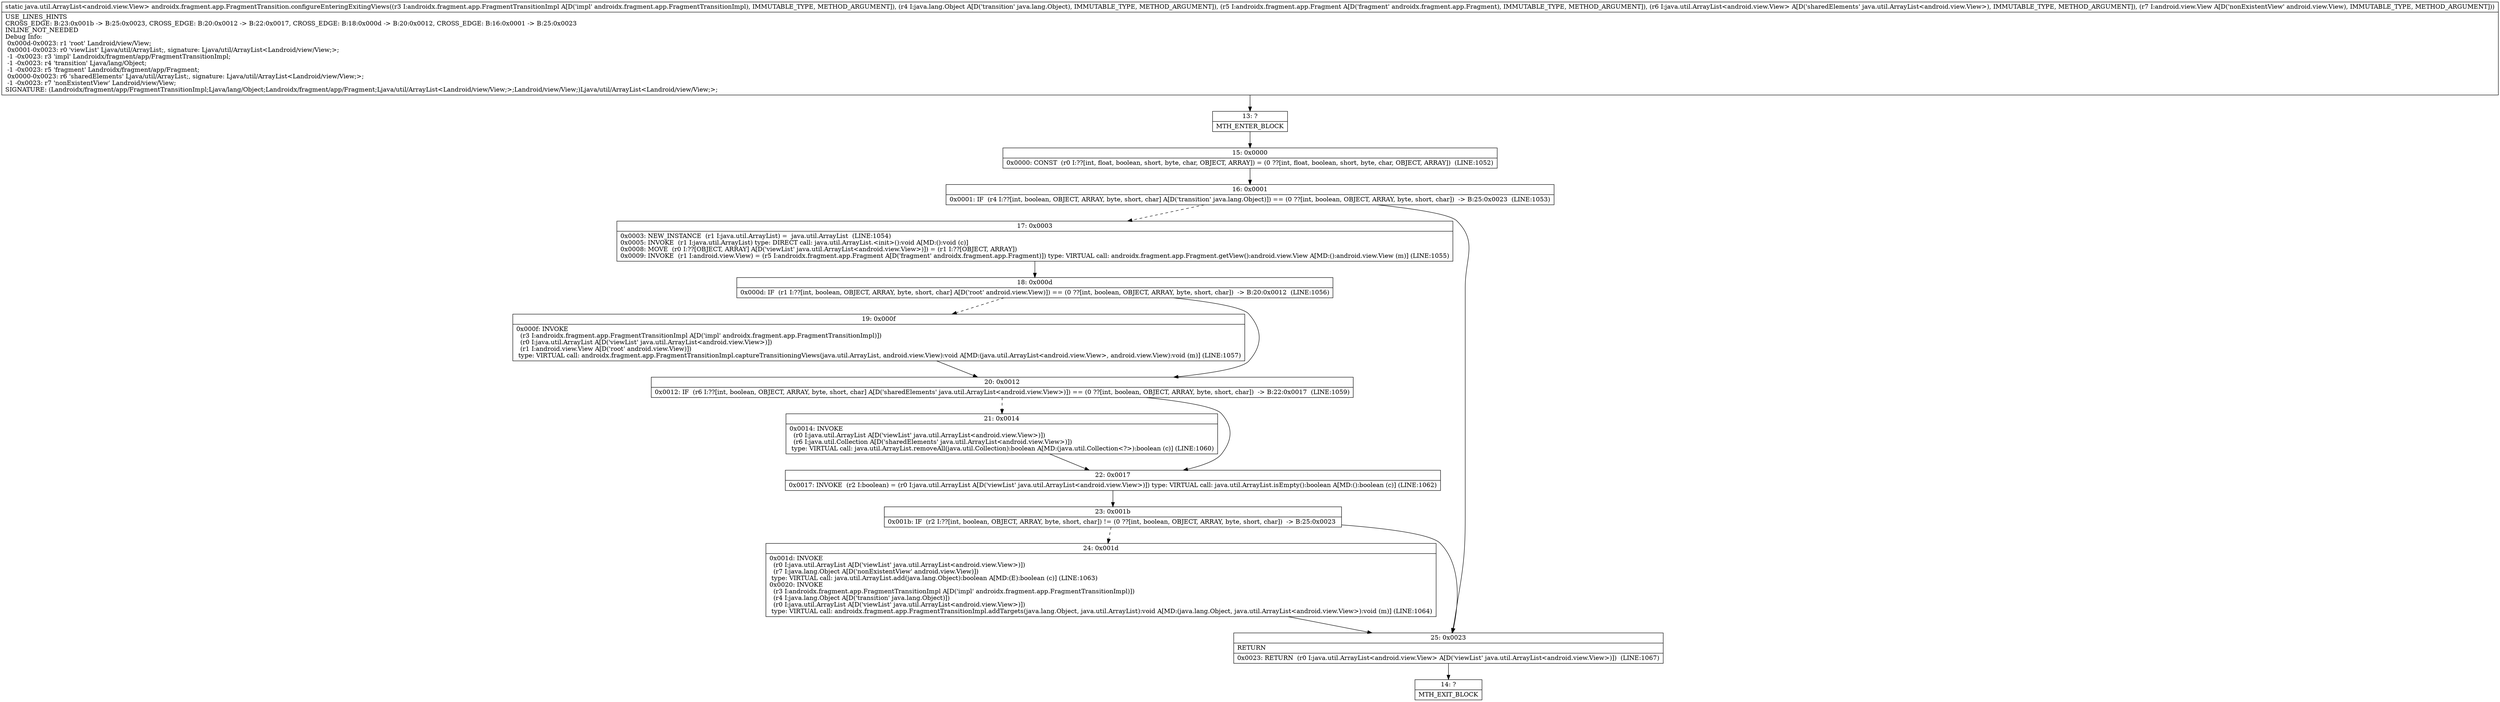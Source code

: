 digraph "CFG forandroidx.fragment.app.FragmentTransition.configureEnteringExitingViews(Landroidx\/fragment\/app\/FragmentTransitionImpl;Ljava\/lang\/Object;Landroidx\/fragment\/app\/Fragment;Ljava\/util\/ArrayList;Landroid\/view\/View;)Ljava\/util\/ArrayList;" {
Node_13 [shape=record,label="{13\:\ ?|MTH_ENTER_BLOCK\l}"];
Node_15 [shape=record,label="{15\:\ 0x0000|0x0000: CONST  (r0 I:??[int, float, boolean, short, byte, char, OBJECT, ARRAY]) = (0 ??[int, float, boolean, short, byte, char, OBJECT, ARRAY])  (LINE:1052)\l}"];
Node_16 [shape=record,label="{16\:\ 0x0001|0x0001: IF  (r4 I:??[int, boolean, OBJECT, ARRAY, byte, short, char] A[D('transition' java.lang.Object)]) == (0 ??[int, boolean, OBJECT, ARRAY, byte, short, char])  \-\> B:25:0x0023  (LINE:1053)\l}"];
Node_17 [shape=record,label="{17\:\ 0x0003|0x0003: NEW_INSTANCE  (r1 I:java.util.ArrayList) =  java.util.ArrayList  (LINE:1054)\l0x0005: INVOKE  (r1 I:java.util.ArrayList) type: DIRECT call: java.util.ArrayList.\<init\>():void A[MD:():void (c)]\l0x0008: MOVE  (r0 I:??[OBJECT, ARRAY] A[D('viewList' java.util.ArrayList\<android.view.View\>)]) = (r1 I:??[OBJECT, ARRAY]) \l0x0009: INVOKE  (r1 I:android.view.View) = (r5 I:androidx.fragment.app.Fragment A[D('fragment' androidx.fragment.app.Fragment)]) type: VIRTUAL call: androidx.fragment.app.Fragment.getView():android.view.View A[MD:():android.view.View (m)] (LINE:1055)\l}"];
Node_18 [shape=record,label="{18\:\ 0x000d|0x000d: IF  (r1 I:??[int, boolean, OBJECT, ARRAY, byte, short, char] A[D('root' android.view.View)]) == (0 ??[int, boolean, OBJECT, ARRAY, byte, short, char])  \-\> B:20:0x0012  (LINE:1056)\l}"];
Node_19 [shape=record,label="{19\:\ 0x000f|0x000f: INVOKE  \l  (r3 I:androidx.fragment.app.FragmentTransitionImpl A[D('impl' androidx.fragment.app.FragmentTransitionImpl)])\l  (r0 I:java.util.ArrayList A[D('viewList' java.util.ArrayList\<android.view.View\>)])\l  (r1 I:android.view.View A[D('root' android.view.View)])\l type: VIRTUAL call: androidx.fragment.app.FragmentTransitionImpl.captureTransitioningViews(java.util.ArrayList, android.view.View):void A[MD:(java.util.ArrayList\<android.view.View\>, android.view.View):void (m)] (LINE:1057)\l}"];
Node_20 [shape=record,label="{20\:\ 0x0012|0x0012: IF  (r6 I:??[int, boolean, OBJECT, ARRAY, byte, short, char] A[D('sharedElements' java.util.ArrayList\<android.view.View\>)]) == (0 ??[int, boolean, OBJECT, ARRAY, byte, short, char])  \-\> B:22:0x0017  (LINE:1059)\l}"];
Node_21 [shape=record,label="{21\:\ 0x0014|0x0014: INVOKE  \l  (r0 I:java.util.ArrayList A[D('viewList' java.util.ArrayList\<android.view.View\>)])\l  (r6 I:java.util.Collection A[D('sharedElements' java.util.ArrayList\<android.view.View\>)])\l type: VIRTUAL call: java.util.ArrayList.removeAll(java.util.Collection):boolean A[MD:(java.util.Collection\<?\>):boolean (c)] (LINE:1060)\l}"];
Node_22 [shape=record,label="{22\:\ 0x0017|0x0017: INVOKE  (r2 I:boolean) = (r0 I:java.util.ArrayList A[D('viewList' java.util.ArrayList\<android.view.View\>)]) type: VIRTUAL call: java.util.ArrayList.isEmpty():boolean A[MD:():boolean (c)] (LINE:1062)\l}"];
Node_23 [shape=record,label="{23\:\ 0x001b|0x001b: IF  (r2 I:??[int, boolean, OBJECT, ARRAY, byte, short, char]) != (0 ??[int, boolean, OBJECT, ARRAY, byte, short, char])  \-\> B:25:0x0023 \l}"];
Node_24 [shape=record,label="{24\:\ 0x001d|0x001d: INVOKE  \l  (r0 I:java.util.ArrayList A[D('viewList' java.util.ArrayList\<android.view.View\>)])\l  (r7 I:java.lang.Object A[D('nonExistentView' android.view.View)])\l type: VIRTUAL call: java.util.ArrayList.add(java.lang.Object):boolean A[MD:(E):boolean (c)] (LINE:1063)\l0x0020: INVOKE  \l  (r3 I:androidx.fragment.app.FragmentTransitionImpl A[D('impl' androidx.fragment.app.FragmentTransitionImpl)])\l  (r4 I:java.lang.Object A[D('transition' java.lang.Object)])\l  (r0 I:java.util.ArrayList A[D('viewList' java.util.ArrayList\<android.view.View\>)])\l type: VIRTUAL call: androidx.fragment.app.FragmentTransitionImpl.addTargets(java.lang.Object, java.util.ArrayList):void A[MD:(java.lang.Object, java.util.ArrayList\<android.view.View\>):void (m)] (LINE:1064)\l}"];
Node_25 [shape=record,label="{25\:\ 0x0023|RETURN\l|0x0023: RETURN  (r0 I:java.util.ArrayList\<android.view.View\> A[D('viewList' java.util.ArrayList\<android.view.View\>)])  (LINE:1067)\l}"];
Node_14 [shape=record,label="{14\:\ ?|MTH_EXIT_BLOCK\l}"];
MethodNode[shape=record,label="{static java.util.ArrayList\<android.view.View\> androidx.fragment.app.FragmentTransition.configureEnteringExitingViews((r3 I:androidx.fragment.app.FragmentTransitionImpl A[D('impl' androidx.fragment.app.FragmentTransitionImpl), IMMUTABLE_TYPE, METHOD_ARGUMENT]), (r4 I:java.lang.Object A[D('transition' java.lang.Object), IMMUTABLE_TYPE, METHOD_ARGUMENT]), (r5 I:androidx.fragment.app.Fragment A[D('fragment' androidx.fragment.app.Fragment), IMMUTABLE_TYPE, METHOD_ARGUMENT]), (r6 I:java.util.ArrayList\<android.view.View\> A[D('sharedElements' java.util.ArrayList\<android.view.View\>), IMMUTABLE_TYPE, METHOD_ARGUMENT]), (r7 I:android.view.View A[D('nonExistentView' android.view.View), IMMUTABLE_TYPE, METHOD_ARGUMENT]))  | USE_LINES_HINTS\lCROSS_EDGE: B:23:0x001b \-\> B:25:0x0023, CROSS_EDGE: B:20:0x0012 \-\> B:22:0x0017, CROSS_EDGE: B:18:0x000d \-\> B:20:0x0012, CROSS_EDGE: B:16:0x0001 \-\> B:25:0x0023\lINLINE_NOT_NEEDED\lDebug Info:\l  0x000d\-0x0023: r1 'root' Landroid\/view\/View;\l  0x0001\-0x0023: r0 'viewList' Ljava\/util\/ArrayList;, signature: Ljava\/util\/ArrayList\<Landroid\/view\/View;\>;\l  \-1 \-0x0023: r3 'impl' Landroidx\/fragment\/app\/FragmentTransitionImpl;\l  \-1 \-0x0023: r4 'transition' Ljava\/lang\/Object;\l  \-1 \-0x0023: r5 'fragment' Landroidx\/fragment\/app\/Fragment;\l  0x0000\-0x0023: r6 'sharedElements' Ljava\/util\/ArrayList;, signature: Ljava\/util\/ArrayList\<Landroid\/view\/View;\>;\l  \-1 \-0x0023: r7 'nonExistentView' Landroid\/view\/View;\lSIGNATURE: (Landroidx\/fragment\/app\/FragmentTransitionImpl;Ljava\/lang\/Object;Landroidx\/fragment\/app\/Fragment;Ljava\/util\/ArrayList\<Landroid\/view\/View;\>;Landroid\/view\/View;)Ljava\/util\/ArrayList\<Landroid\/view\/View;\>;\l}"];
MethodNode -> Node_13;Node_13 -> Node_15;
Node_15 -> Node_16;
Node_16 -> Node_17[style=dashed];
Node_16 -> Node_25;
Node_17 -> Node_18;
Node_18 -> Node_19[style=dashed];
Node_18 -> Node_20;
Node_19 -> Node_20;
Node_20 -> Node_21[style=dashed];
Node_20 -> Node_22;
Node_21 -> Node_22;
Node_22 -> Node_23;
Node_23 -> Node_24[style=dashed];
Node_23 -> Node_25;
Node_24 -> Node_25;
Node_25 -> Node_14;
}

